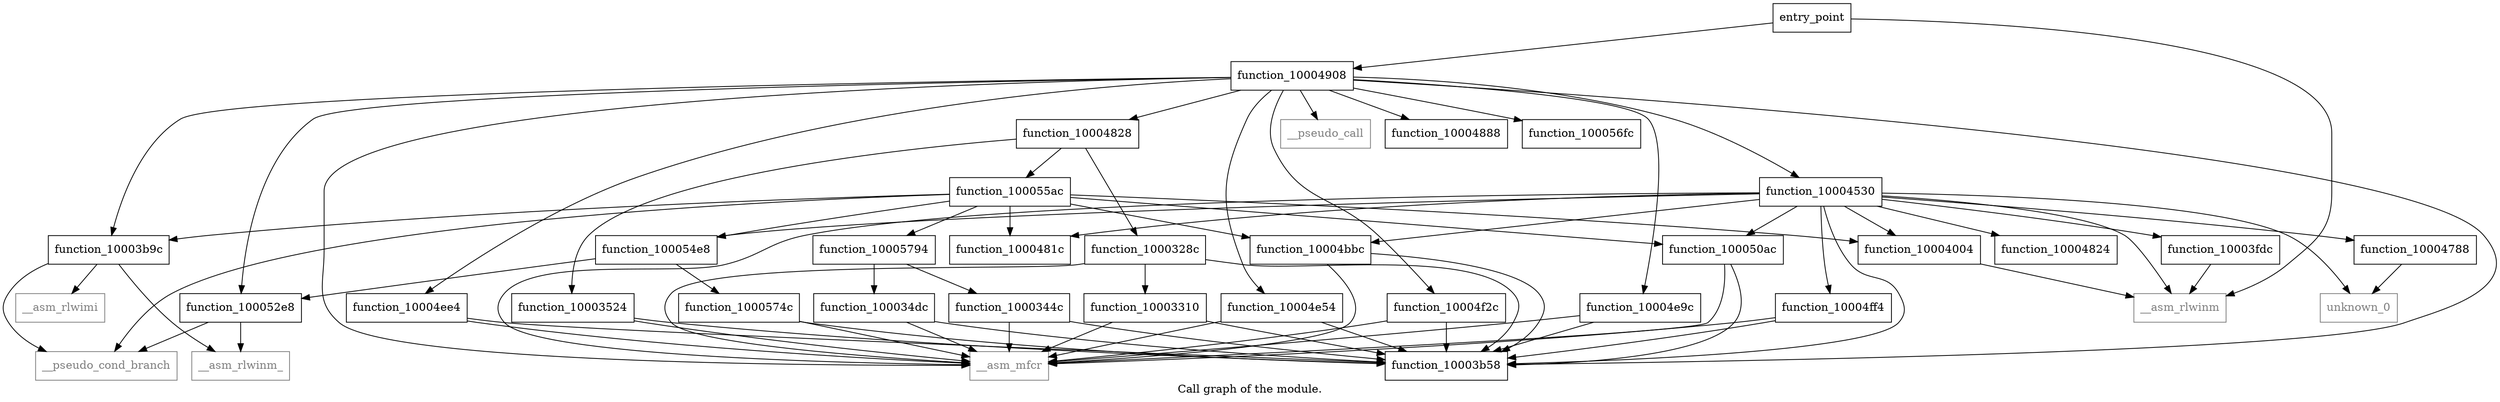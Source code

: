 digraph "Call graph of the module." {
  label="Call graph of the module.";
  node [shape=record];

  Node___asm_rlwinm_ [color="gray50", fontcolor="gray50", label="{__asm_rlwinm_}"];
  Node___asm_rlwimi [color="gray50", fontcolor="gray50", label="{__asm_rlwimi}"];
  Node___asm_mfcr [color="gray50", fontcolor="gray50", label="{__asm_mfcr}"];
  Node_unknown_0 [color="gray50", fontcolor="gray50", label="{unknown_0}"];
  Node___pseudo_call [color="gray50", fontcolor="gray50", label="{__pseudo_call}"];
  Node___pseudo_cond_branch [color="gray50", fontcolor="gray50", label="{__pseudo_cond_branch}"];
  Node_entry_point [label="{entry_point}"];
  Node_function_1000328c [label="{function_1000328c}"];
  Node_function_10003310 [label="{function_10003310}"];
  Node_function_1000344c [label="{function_1000344c}"];
  Node_function_100034dc [label="{function_100034dc}"];
  Node_function_10003524 [label="{function_10003524}"];
  Node_function_10003b58 [label="{function_10003b58}"];
  Node_function_10003b9c [label="{function_10003b9c}"];
  Node_function_10003fdc [label="{function_10003fdc}"];
  Node_function_10004004 [label="{function_10004004}"];
  Node_function_10004530 [label="{function_10004530}"];
  Node_function_10004788 [label="{function_10004788}"];
  Node_function_1000481c [label="{function_1000481c}"];
  Node_function_10004824 [label="{function_10004824}"];
  Node_function_10004828 [label="{function_10004828}"];
  Node_function_10004888 [label="{function_10004888}"];
  Node_function_10004908 [label="{function_10004908}"];
  Node_function_10004bbc [label="{function_10004bbc}"];
  Node_function_10004e54 [label="{function_10004e54}"];
  Node_function_10004e9c [label="{function_10004e9c}"];
  Node_function_10004ee4 [label="{function_10004ee4}"];
  Node_function_10004f2c [label="{function_10004f2c}"];
  Node_function_10004ff4 [label="{function_10004ff4}"];
  Node_function_100050ac [label="{function_100050ac}"];
  Node_function_100052e8 [label="{function_100052e8}"];
  Node_function_100054e8 [label="{function_100054e8}"];
  Node_function_100055ac [label="{function_100055ac}"];
  Node_function_100056fc [label="{function_100056fc}"];
  Node_function_1000574c [label="{function_1000574c}"];
  Node_function_10005794 [label="{function_10005794}"];
  Node___asm_rlwinm [color="gray50", fontcolor="gray50", label="{__asm_rlwinm}"];
  Node_entry_point -> Node_function_10004908;
  Node_entry_point -> Node___asm_rlwinm;
  Node_function_1000328c -> Node___asm_mfcr;
  Node_function_1000328c -> Node_function_10003310;
  Node_function_1000328c -> Node_function_10003b58;
  Node_function_10003310 -> Node___asm_mfcr;
  Node_function_10003310 -> Node_function_10003b58;
  Node_function_1000344c -> Node___asm_mfcr;
  Node_function_1000344c -> Node_function_10003b58;
  Node_function_100034dc -> Node___asm_mfcr;
  Node_function_100034dc -> Node_function_10003b58;
  Node_function_10003524 -> Node___asm_mfcr;
  Node_function_10003524 -> Node_function_10003b58;
  Node_function_10003b9c -> Node___asm_rlwinm_;
  Node_function_10003b9c -> Node___asm_rlwimi;
  Node_function_10003b9c -> Node___pseudo_cond_branch;
  Node_function_10003fdc -> Node___asm_rlwinm;
  Node_function_10004004 -> Node___asm_rlwinm;
  Node_function_10004530 -> Node___asm_mfcr;
  Node_function_10004530 -> Node_unknown_0;
  Node_function_10004530 -> Node_function_10003b58;
  Node_function_10004530 -> Node_function_10003fdc;
  Node_function_10004530 -> Node_function_10004004;
  Node_function_10004530 -> Node_function_10004788;
  Node_function_10004530 -> Node_function_1000481c;
  Node_function_10004530 -> Node_function_10004824;
  Node_function_10004530 -> Node_function_10004bbc;
  Node_function_10004530 -> Node_function_10004ff4;
  Node_function_10004530 -> Node_function_100050ac;
  Node_function_10004530 -> Node_function_100054e8;
  Node_function_10004530 -> Node___asm_rlwinm;
  Node_function_10004788 -> Node_unknown_0;
  Node_function_10004828 -> Node_function_1000328c;
  Node_function_10004828 -> Node_function_10003524;
  Node_function_10004828 -> Node_function_100055ac;
  Node_function_10004908 -> Node___asm_mfcr;
  Node_function_10004908 -> Node___pseudo_call;
  Node_function_10004908 -> Node_function_10003b58;
  Node_function_10004908 -> Node_function_10003b9c;
  Node_function_10004908 -> Node_function_10004530;
  Node_function_10004908 -> Node_function_10004828;
  Node_function_10004908 -> Node_function_10004888;
  Node_function_10004908 -> Node_function_10004e54;
  Node_function_10004908 -> Node_function_10004e9c;
  Node_function_10004908 -> Node_function_10004ee4;
  Node_function_10004908 -> Node_function_10004f2c;
  Node_function_10004908 -> Node_function_100052e8;
  Node_function_10004908 -> Node_function_100056fc;
  Node_function_10004bbc -> Node___asm_mfcr;
  Node_function_10004bbc -> Node_function_10003b58;
  Node_function_10004e54 -> Node___asm_mfcr;
  Node_function_10004e54 -> Node_function_10003b58;
  Node_function_10004e9c -> Node___asm_mfcr;
  Node_function_10004e9c -> Node_function_10003b58;
  Node_function_10004ee4 -> Node___asm_mfcr;
  Node_function_10004ee4 -> Node_function_10003b58;
  Node_function_10004f2c -> Node___asm_mfcr;
  Node_function_10004f2c -> Node_function_10003b58;
  Node_function_10004ff4 -> Node___asm_mfcr;
  Node_function_10004ff4 -> Node_function_10003b58;
  Node_function_100050ac -> Node___asm_mfcr;
  Node_function_100050ac -> Node_function_10003b58;
  Node_function_100052e8 -> Node___asm_rlwinm_;
  Node_function_100052e8 -> Node___pseudo_cond_branch;
  Node_function_100054e8 -> Node_function_100052e8;
  Node_function_100054e8 -> Node_function_1000574c;
  Node_function_100055ac -> Node___pseudo_cond_branch;
  Node_function_100055ac -> Node_function_10003b9c;
  Node_function_100055ac -> Node_function_10004004;
  Node_function_100055ac -> Node_function_1000481c;
  Node_function_100055ac -> Node_function_10004bbc;
  Node_function_100055ac -> Node_function_100050ac;
  Node_function_100055ac -> Node_function_100054e8;
  Node_function_100055ac -> Node_function_10005794;
  Node_function_1000574c -> Node___asm_mfcr;
  Node_function_1000574c -> Node_function_10003b58;
  Node_function_10005794 -> Node_function_1000344c;
  Node_function_10005794 -> Node_function_100034dc;
}
